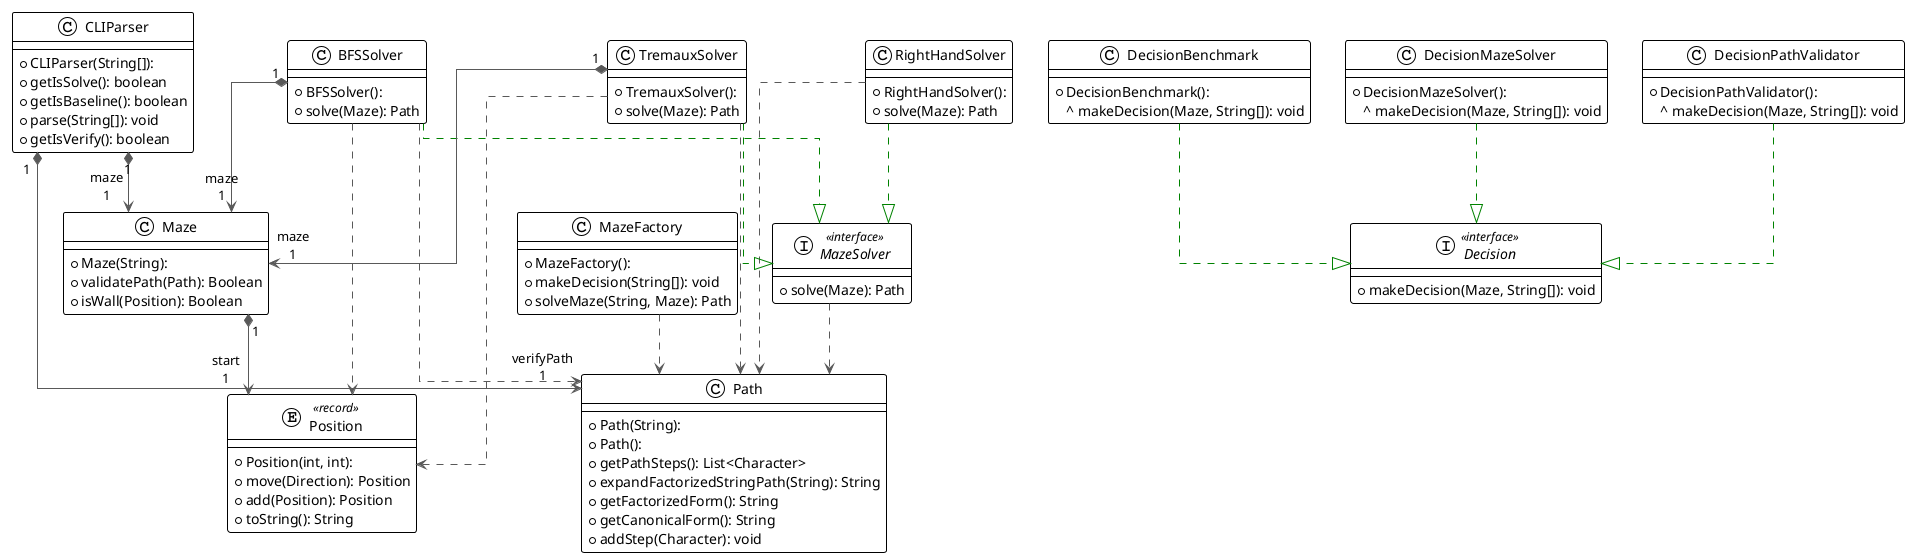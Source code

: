 @startuml
!theme plain
skinparam classFontColor automatic
top to bottom direction
skinparam linetype ortho

class BFSSolver {
  + BFSSolver(): 
  + solve(Maze): Path
}
class CLIParser {
  + CLIParser(String[]): 
  + getIsSolve(): boolean
  + getIsBaseline(): boolean
  + parse(String[]): void
  + getIsVerify(): boolean
}
interface Decision << interface >> {
  + makeDecision(Maze, String[]): void
}
class DecisionBenchmark {
  + DecisionBenchmark(): 
  ^ makeDecision(Maze, String[]): void

}
class DecisionMazeSolver {
  + DecisionMazeSolver(): 
  ^ makeDecision(Maze, String[]): void
}
class DecisionPathValidator {
  + DecisionPathValidator(): 
  ^ makeDecision(Maze, String[]): void
}
class Maze {
  + Maze(String): 
  + validatePath(Path): Boolean
  + isWall(Position): Boolean
}
class MazeFactory {
  + MazeFactory(): 
  + makeDecision(String[]): void
  + solveMaze(String, Maze): Path
}
interface MazeSolver << interface >> {
  + solve(Maze): Path
}
class Path {
  + Path(String): 
  + Path(): 
  + getPathSteps(): List<Character>
  + expandFactorizedStringPath(String): String
  + getFactorizedForm(): String
  + getCanonicalForm(): String
  + addStep(Character): void
}
entity Position << record >> {
  + Position(int, int): 
  + move(Direction): Position
  + add(Position): Position
  + toString(): String
}
class RightHandSolver {
  + RightHandSolver(): 
  + solve(Maze): Path
}
class TremauxSolver {
  + TremauxSolver(): 
  + solve(Maze): Path
}

BFSSolver             "1" *-[#595959,plain]-> "maze\n1" Maze                  
BFSSolver              -[#008200,dashed]-^  MazeSolver            
BFSSolver              -[#595959,dashed]->  Path                  
BFSSolver              -[#595959,dashed]->  Position              
CLIParser             "1" *-[#595959,plain]-> "maze\n1" Maze                  
CLIParser             "1" *-[#595959,plain]-> "verifyPath\n1" Path                  
DecisionBenchmark      -[#008200,dashed]-^  Decision              
DecisionMazeSolver     -[#008200,dashed]-^  Decision              
DecisionPathValidator  -[#008200,dashed]-^  Decision              
Maze                  "1" *-[#595959,plain]-> "start\n1" Position              
MazeFactory            -[#595959,dashed]->  Path                  
MazeSolver             -[#595959,dashed]->  Path                  
RightHandSolver        -[#008200,dashed]-^  MazeSolver            
RightHandSolver        -[#595959,dashed]->  Path                  
TremauxSolver         "1" *-[#595959,plain]-> "maze\n1" Maze                  
TremauxSolver          -[#008200,dashed]-^  MazeSolver            
TremauxSolver          -[#595959,dashed]->  Path                  
TremauxSolver          -[#595959,dashed]->  Position
@enduml